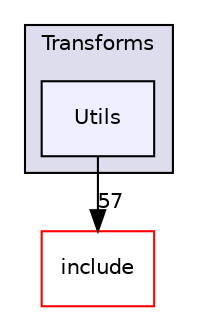 digraph "lib/Transforms/Utils" {
  bgcolor=transparent;
  compound=true
  node [ fontsize="10", fontname="Helvetica"];
  edge [ labelfontsize="10", labelfontname="Helvetica"];
  subgraph clusterdir_a72932e0778af28115095468f6286ff8 {
    graph [ bgcolor="#ddddee", pencolor="black", label="Transforms" fontname="Helvetica", fontsize="10", URL="dir_a72932e0778af28115095468f6286ff8.html"]
  dir_f75c00afeb315f44d76556a7c675e6e8 [shape=box, label="Utils", style="filled", fillcolor="#eeeeff", pencolor="black", URL="dir_f75c00afeb315f44d76556a7c675e6e8.html"];
  }
  dir_d44c64559bbebec7f509842c48db8b23 [shape=box label="include" color="red" URL="dir_d44c64559bbebec7f509842c48db8b23.html"];
  dir_f75c00afeb315f44d76556a7c675e6e8->dir_d44c64559bbebec7f509842c48db8b23 [headlabel="57", labeldistance=1.5 headhref="dir_000056_000000.html"];
}
